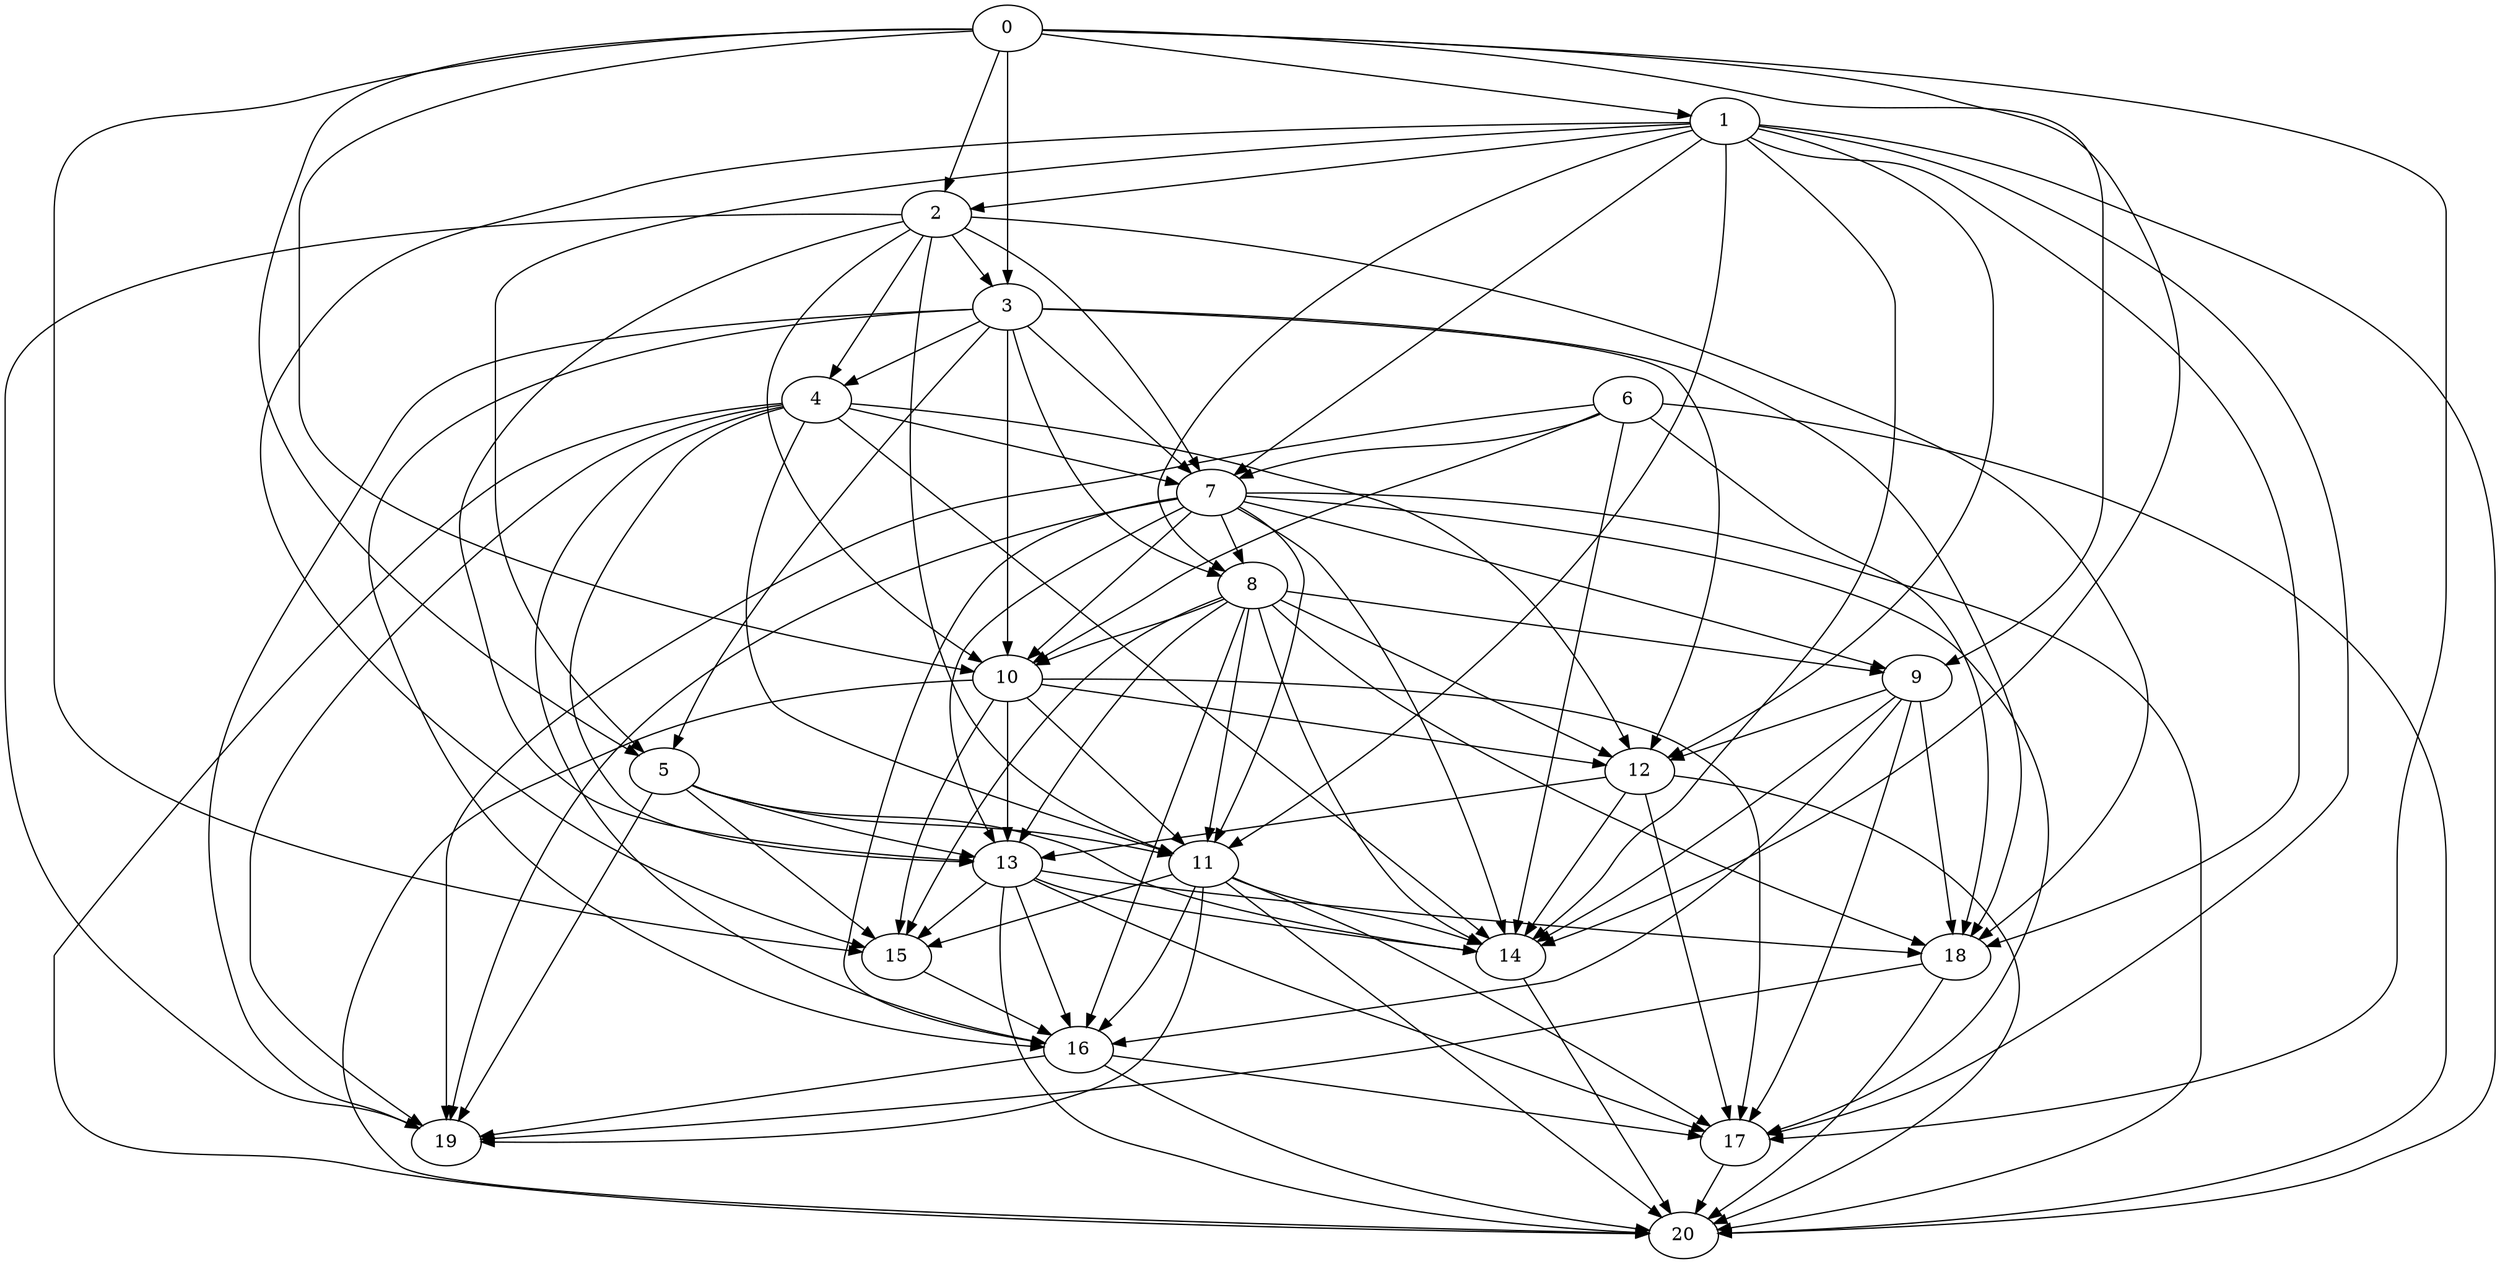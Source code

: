 digraph "Random_Nodes_21_Density_5.24_CCR_1.00_WeightType_Random#1" {
	graph ["Duplicate states"=0,
		GraphType=Random,
		"Max states in OPEN"=0,
		Modes="120000ms; topo-ordered tasks, ; Pruning: task equivalence, fixed order ready list, ; F-value: ; Optimisation: best schedule length (\
SL) optimisation on equal, ",
		NumberOfTasks=21,
		"Pruned using list schedule length"=1,
		"States removed from OPEN"=0,
		TargetSystem="Homogeneous-2",
		"Time to schedule (ms)"=106,
		"Total idle time"=235,
		"Total schedule length"=455,
		"Total sequential time"=642,
		"Total states created"=2
	];
	0	["Finish time"=45,
		Processor=0,
		"Start time"=0,
		Weight=45];
	1	["Finish time"=72,
		Processor=0,
		"Start time"=45,
		Weight=27];
	0 -> 1	[Weight=6];
	2	["Finish time"=104,
		Processor=0,
		"Start time"=72,
		Weight=32];
	0 -> 2	[Weight=4];
	3	["Finish time"=127,
		Processor=0,
		"Start time"=104,
		Weight=23];
	0 -> 3	[Weight=3];
	10	["Finish time"=254,
		Processor=0,
		"Start time"=213,
		Weight=41];
	0 -> 10	[Weight=8];
	9	["Finish time"=251,
		Processor=1,
		"Start time"=219,
		Weight=32];
	0 -> 9	[Weight=3];
	5	["Finish time"=260,
		Processor=1,
		"Start time"=251,
		Weight=9];
	0 -> 5	[Weight=2];
	15	["Finish time"=350,
		Processor=0,
		"Start time"=318,
		Weight=32];
	0 -> 15	[Weight=10];
	14	["Finish time"=363,
		Processor=1,
		"Start time"=322,
		Weight=41];
	0 -> 14	[Weight=8];
	17	["Finish time"=432,
		Processor=0,
		"Start time"=391,
		Weight=41];
	0 -> 17	[Weight=2];
	1 -> 2	[Weight=8];
	7	["Finish time"=181,
		Processor=0,
		"Start time"=145,
		Weight=36];
	1 -> 7	[Weight=9];
	8	["Finish time"=213,
		Processor=0,
		"Start time"=181,
		Weight=32];
	1 -> 8	[Weight=7];
	12	["Finish time"=277,
		Processor=0,
		"Start time"=254,
		Weight=23];
	1 -> 12	[Weight=6];
	1 -> 5	[Weight=8];
	11	["Finish time"=269,
		Processor=1,
		"Start time"=260,
		Weight=9];
	1 -> 11	[Weight=9];
	1 -> 15	[Weight=6];
	1 -> 14	[Weight=9];
	1 -> 17	[Weight=9];
	18	["Finish time"=395,
		Processor=1,
		"Start time"=363,
		Weight=32];
	1 -> 18	[Weight=6];
	20	["Finish time"=455,
		Processor=0,
		"Start time"=432,
		Weight=23];
	1 -> 20	[Weight=8];
	2 -> 3	[Weight=3];
	4	["Finish time"=145,
		Processor=0,
		"Start time"=127,
		Weight=18];
	2 -> 4	[Weight=3];
	2 -> 7	[Weight=3];
	2 -> 10	[Weight=5];
	13	["Finish time"=318,
		Processor=0,
		"Start time"=277,
		Weight=41];
	2 -> 13	[Weight=2];
	2 -> 11	[Weight=3];
	2 -> 18	[Weight=3];
	19	["Finish time"=422,
		Processor=1,
		"Start time"=399,
		Weight=23];
	2 -> 19	[Weight=9];
	3 -> 4	[Weight=4];
	3 -> 7	[Weight=10];
	3 -> 8	[Weight=2];
	3 -> 10	[Weight=8];
	3 -> 12	[Weight=8];
	3 -> 5	[Weight=8];
	16	["Finish time"=391,
		Processor=0,
		"Start time"=350,
		Weight=41];
	3 -> 16	[Weight=2];
	3 -> 18	[Weight=5];
	3 -> 19	[Weight=2];
	6	["Finish time"=41,
		Processor=1,
		"Start time"=0,
		Weight=41];
	6 -> 7	[Weight=4];
	6 -> 10	[Weight=6];
	6 -> 14	[Weight=10];
	6 -> 18	[Weight=5];
	6 -> 19	[Weight=10];
	6 -> 20	[Weight=4];
	4 -> 7	[Weight=8];
	4 -> 12	[Weight=5];
	4 -> 13	[Weight=6];
	4 -> 11	[Weight=2];
	4 -> 16	[Weight=8];
	4 -> 14	[Weight=3];
	4 -> 19	[Weight=5];
	4 -> 20	[Weight=8];
	7 -> 8	[Weight=2];
	7 -> 10	[Weight=2];
	7 -> 9	[Weight=6];
	7 -> 13	[Weight=2];
	7 -> 11	[Weight=3];
	7 -> 16	[Weight=3];
	7 -> 14	[Weight=10];
	7 -> 17	[Weight=4];
	7 -> 19	[Weight=3];
	7 -> 20	[Weight=10];
	8 -> 10	[Weight=6];
	8 -> 9	[Weight=6];
	8 -> 12	[Weight=7];
	8 -> 13	[Weight=7];
	8 -> 11	[Weight=6];
	8 -> 15	[Weight=6];
	8 -> 16	[Weight=5];
	8 -> 14	[Weight=6];
	8 -> 18	[Weight=5];
	10 -> 12	[Weight=4];
	10 -> 13	[Weight=9];
	10 -> 11	[Weight=4];
	10 -> 15	[Weight=5];
	10 -> 17	[Weight=3];
	10 -> 20	[Weight=7];
	9 -> 12	[Weight=2];
	9 -> 16	[Weight=6];
	9 -> 14	[Weight=9];
	9 -> 17	[Weight=6];
	9 -> 18	[Weight=4];
	12 -> 13	[Weight=4];
	12 -> 14	[Weight=4];
	12 -> 17	[Weight=8];
	12 -> 20	[Weight=2];
	5 -> 13	[Weight=3];
	5 -> 11	[Weight=7];
	5 -> 15	[Weight=9];
	5 -> 14	[Weight=9];
	5 -> 19	[Weight=10];
	13 -> 15	[Weight=4];
	13 -> 16	[Weight=10];
	13 -> 14	[Weight=4];
	13 -> 17	[Weight=3];
	13 -> 18	[Weight=6];
	13 -> 20	[Weight=10];
	11 -> 15	[Weight=4];
	11 -> 16	[Weight=6];
	11 -> 14	[Weight=10];
	11 -> 17	[Weight=7];
	11 -> 19	[Weight=2];
	11 -> 20	[Weight=2];
	15 -> 16	[Weight=8];
	16 -> 17	[Weight=6];
	16 -> 19	[Weight=8];
	16 -> 20	[Weight=5];
	14 -> 20	[Weight=10];
	17 -> 20	[Weight=10];
	18 -> 19	[Weight=7];
	18 -> 20	[Weight=9];
}
